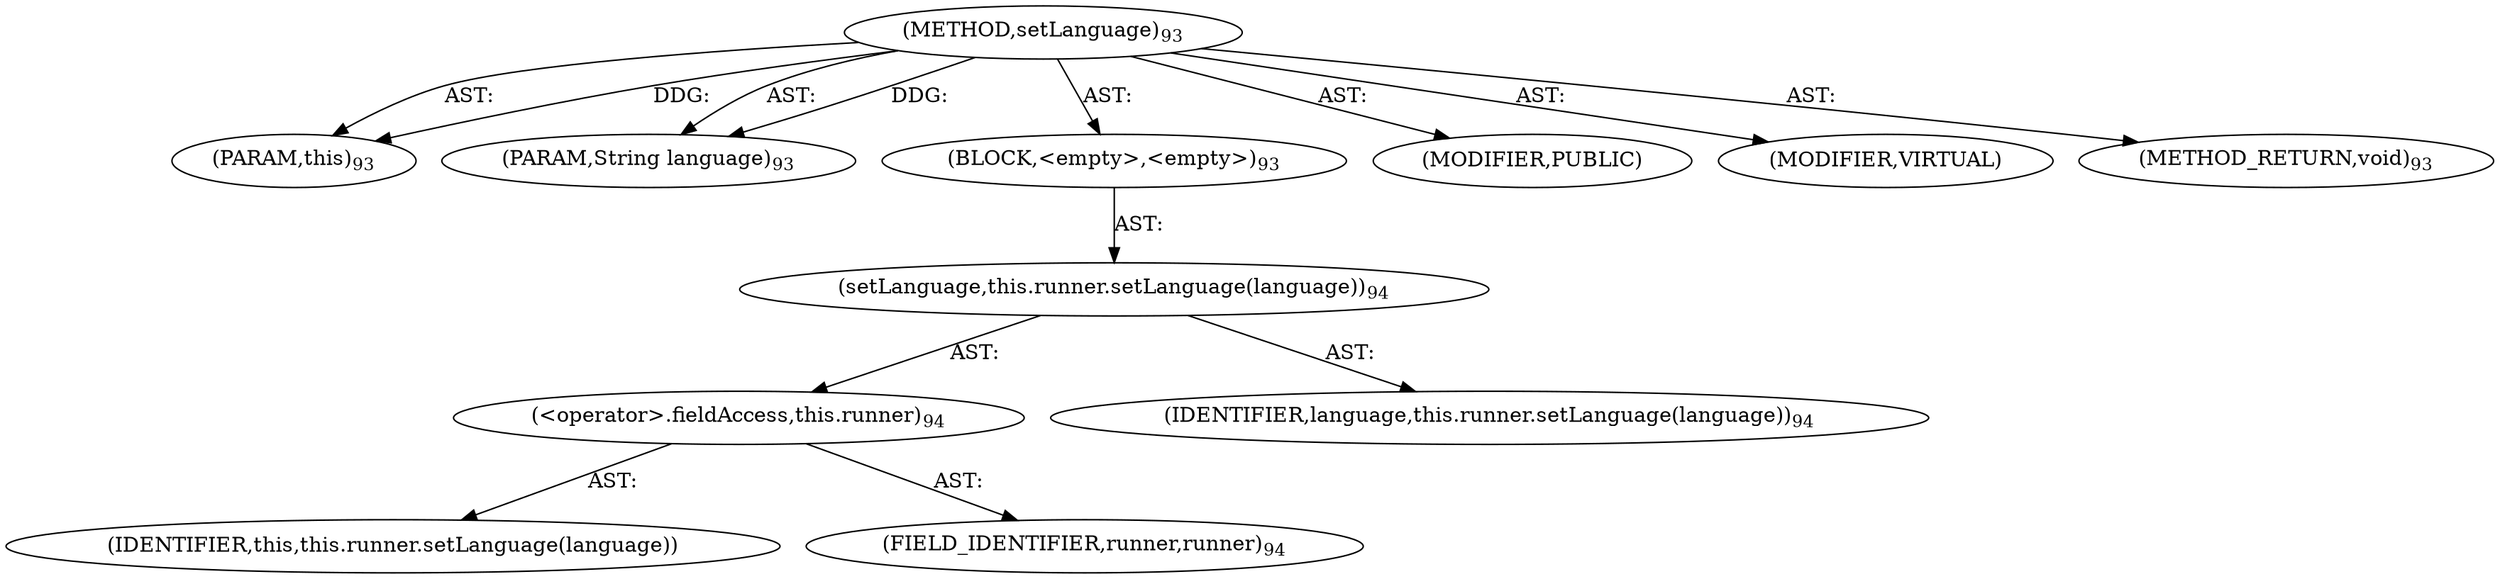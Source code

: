 digraph "setLanguage" {  
"111669149697" [label = <(METHOD,setLanguage)<SUB>93</SUB>> ]
"115964116993" [label = <(PARAM,this)<SUB>93</SUB>> ]
"115964116994" [label = <(PARAM,String language)<SUB>93</SUB>> ]
"25769803777" [label = <(BLOCK,&lt;empty&gt;,&lt;empty&gt;)<SUB>93</SUB>> ]
"30064771095" [label = <(setLanguage,this.runner.setLanguage(language))<SUB>94</SUB>> ]
"30064771096" [label = <(&lt;operator&gt;.fieldAccess,this.runner)<SUB>94</SUB>> ]
"68719476749" [label = <(IDENTIFIER,this,this.runner.setLanguage(language))> ]
"55834574855" [label = <(FIELD_IDENTIFIER,runner,runner)<SUB>94</SUB>> ]
"68719476750" [label = <(IDENTIFIER,language,this.runner.setLanguage(language))<SUB>94</SUB>> ]
"133143986179" [label = <(MODIFIER,PUBLIC)> ]
"133143986180" [label = <(MODIFIER,VIRTUAL)> ]
"128849018881" [label = <(METHOD_RETURN,void)<SUB>93</SUB>> ]
  "111669149697" -> "115964116993"  [ label = "AST: "] 
  "111669149697" -> "115964116994"  [ label = "AST: "] 
  "111669149697" -> "25769803777"  [ label = "AST: "] 
  "111669149697" -> "133143986179"  [ label = "AST: "] 
  "111669149697" -> "133143986180"  [ label = "AST: "] 
  "111669149697" -> "128849018881"  [ label = "AST: "] 
  "25769803777" -> "30064771095"  [ label = "AST: "] 
  "30064771095" -> "30064771096"  [ label = "AST: "] 
  "30064771095" -> "68719476750"  [ label = "AST: "] 
  "30064771096" -> "68719476749"  [ label = "AST: "] 
  "30064771096" -> "55834574855"  [ label = "AST: "] 
  "111669149697" -> "115964116993"  [ label = "DDG: "] 
  "111669149697" -> "115964116994"  [ label = "DDG: "] 
}
